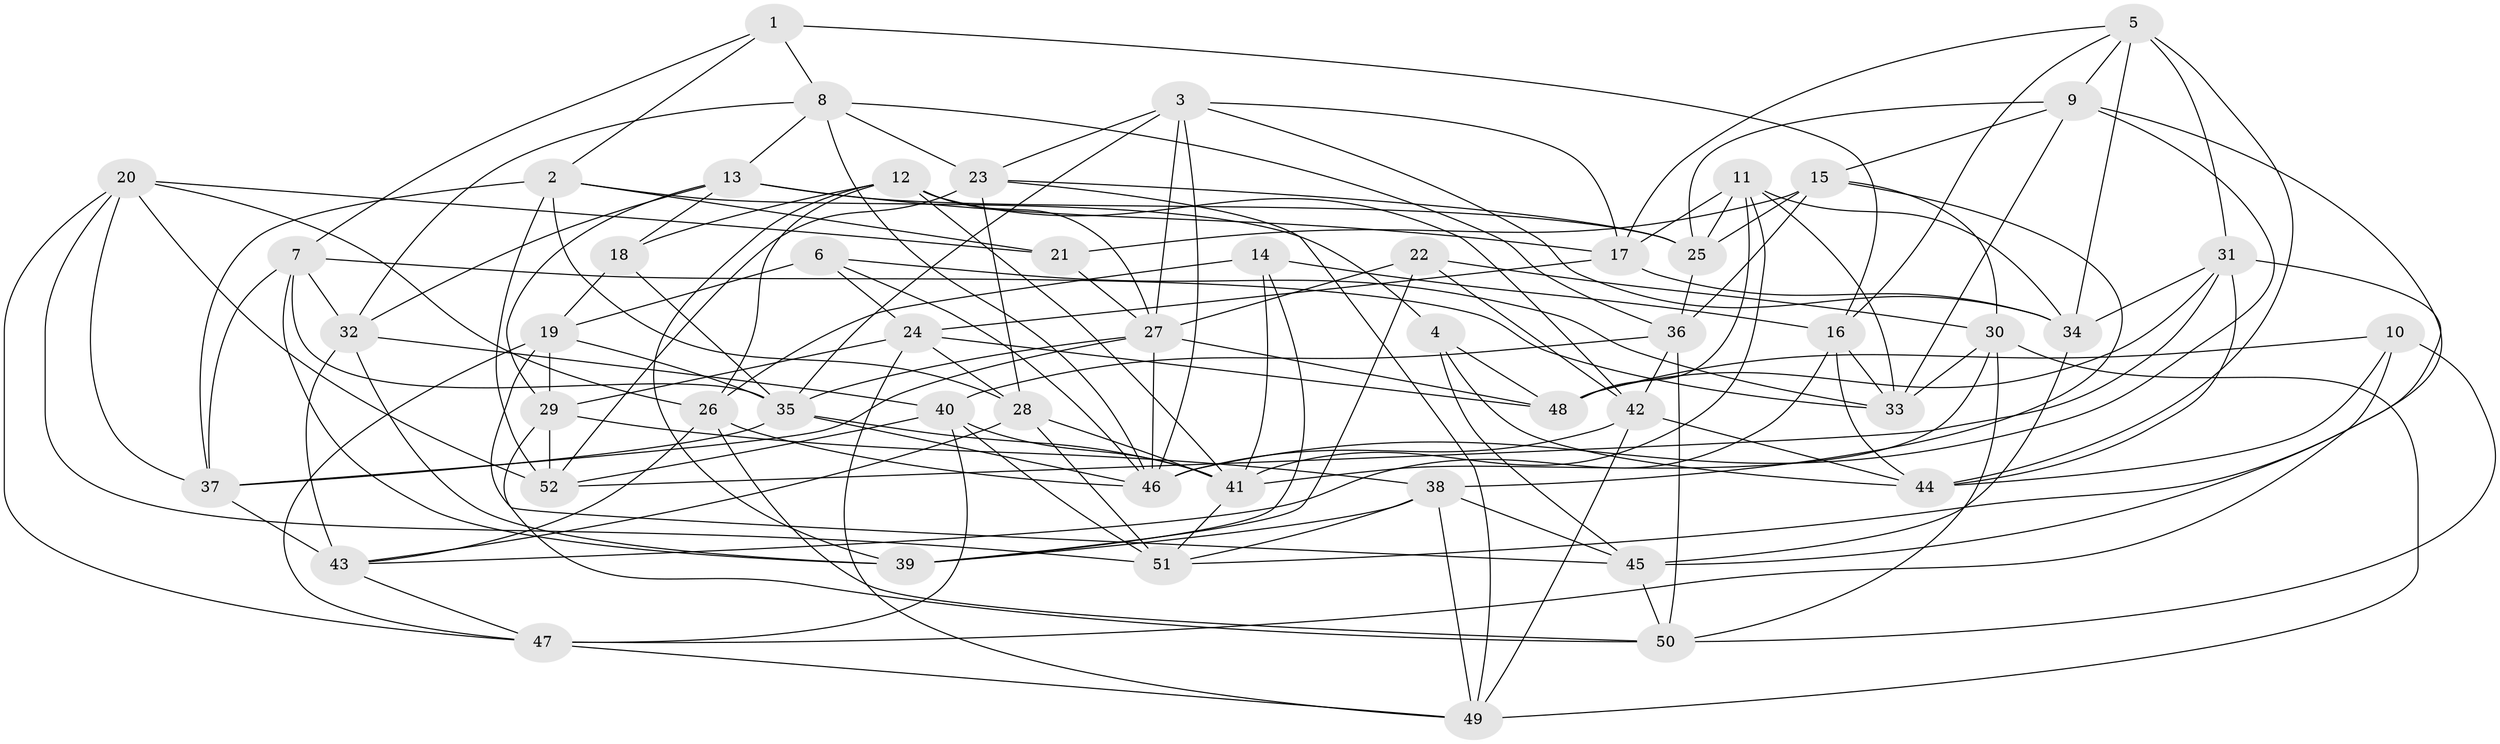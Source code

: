 // original degree distribution, {4: 1.0}
// Generated by graph-tools (version 1.1) at 2025/50/03/09/25 03:50:55]
// undirected, 52 vertices, 152 edges
graph export_dot {
graph [start="1"]
  node [color=gray90,style=filled];
  1;
  2;
  3;
  4;
  5;
  6;
  7;
  8;
  9;
  10;
  11;
  12;
  13;
  14;
  15;
  16;
  17;
  18;
  19;
  20;
  21;
  22;
  23;
  24;
  25;
  26;
  27;
  28;
  29;
  30;
  31;
  32;
  33;
  34;
  35;
  36;
  37;
  38;
  39;
  40;
  41;
  42;
  43;
  44;
  45;
  46;
  47;
  48;
  49;
  50;
  51;
  52;
  1 -- 2 [weight=1.0];
  1 -- 7 [weight=1.0];
  1 -- 8 [weight=1.0];
  1 -- 16 [weight=1.0];
  2 -- 4 [weight=1.0];
  2 -- 21 [weight=1.0];
  2 -- 28 [weight=1.0];
  2 -- 37 [weight=1.0];
  2 -- 52 [weight=1.0];
  3 -- 17 [weight=1.0];
  3 -- 23 [weight=1.0];
  3 -- 27 [weight=1.0];
  3 -- 34 [weight=1.0];
  3 -- 35 [weight=1.0];
  3 -- 46 [weight=1.0];
  4 -- 44 [weight=1.0];
  4 -- 45 [weight=1.0];
  4 -- 48 [weight=1.0];
  5 -- 9 [weight=1.0];
  5 -- 16 [weight=1.0];
  5 -- 17 [weight=1.0];
  5 -- 31 [weight=1.0];
  5 -- 34 [weight=1.0];
  5 -- 44 [weight=1.0];
  6 -- 19 [weight=1.0];
  6 -- 24 [weight=1.0];
  6 -- 33 [weight=1.0];
  6 -- 46 [weight=1.0];
  7 -- 32 [weight=1.0];
  7 -- 33 [weight=1.0];
  7 -- 35 [weight=1.0];
  7 -- 37 [weight=1.0];
  7 -- 39 [weight=1.0];
  8 -- 13 [weight=1.0];
  8 -- 23 [weight=1.0];
  8 -- 32 [weight=1.0];
  8 -- 36 [weight=1.0];
  8 -- 46 [weight=1.0];
  9 -- 15 [weight=1.0];
  9 -- 25 [weight=1.0];
  9 -- 33 [weight=1.0];
  9 -- 46 [weight=1.0];
  9 -- 51 [weight=1.0];
  10 -- 44 [weight=1.0];
  10 -- 47 [weight=1.0];
  10 -- 48 [weight=1.0];
  10 -- 50 [weight=1.0];
  11 -- 17 [weight=1.0];
  11 -- 25 [weight=1.0];
  11 -- 33 [weight=1.0];
  11 -- 34 [weight=1.0];
  11 -- 41 [weight=1.0];
  11 -- 48 [weight=1.0];
  12 -- 18 [weight=1.0];
  12 -- 26 [weight=1.0];
  12 -- 27 [weight=1.0];
  12 -- 39 [weight=1.0];
  12 -- 41 [weight=1.0];
  12 -- 42 [weight=1.0];
  13 -- 17 [weight=1.0];
  13 -- 18 [weight=1.0];
  13 -- 25 [weight=1.0];
  13 -- 29 [weight=1.0];
  13 -- 32 [weight=1.0];
  14 -- 16 [weight=1.0];
  14 -- 26 [weight=1.0];
  14 -- 39 [weight=1.0];
  14 -- 41 [weight=1.0];
  15 -- 21 [weight=1.0];
  15 -- 25 [weight=1.0];
  15 -- 30 [weight=1.0];
  15 -- 36 [weight=1.0];
  15 -- 38 [weight=1.0];
  16 -- 33 [weight=1.0];
  16 -- 43 [weight=1.0];
  16 -- 44 [weight=1.0];
  17 -- 24 [weight=1.0];
  17 -- 34 [weight=1.0];
  18 -- 19 [weight=1.0];
  18 -- 35 [weight=1.0];
  19 -- 29 [weight=1.0];
  19 -- 35 [weight=1.0];
  19 -- 45 [weight=1.0];
  19 -- 47 [weight=1.0];
  20 -- 21 [weight=1.0];
  20 -- 26 [weight=1.0];
  20 -- 37 [weight=1.0];
  20 -- 47 [weight=1.0];
  20 -- 51 [weight=1.0];
  20 -- 52 [weight=1.0];
  21 -- 27 [weight=1.0];
  22 -- 27 [weight=1.0];
  22 -- 30 [weight=1.0];
  22 -- 39 [weight=1.0];
  22 -- 42 [weight=1.0];
  23 -- 25 [weight=1.0];
  23 -- 28 [weight=1.0];
  23 -- 49 [weight=1.0];
  23 -- 52 [weight=1.0];
  24 -- 28 [weight=1.0];
  24 -- 29 [weight=1.0];
  24 -- 48 [weight=1.0];
  24 -- 49 [weight=1.0];
  25 -- 36 [weight=1.0];
  26 -- 43 [weight=1.0];
  26 -- 46 [weight=1.0];
  26 -- 50 [weight=1.0];
  27 -- 35 [weight=1.0];
  27 -- 37 [weight=1.0];
  27 -- 46 [weight=1.0];
  27 -- 48 [weight=1.0];
  28 -- 41 [weight=1.0];
  28 -- 43 [weight=1.0];
  28 -- 51 [weight=1.0];
  29 -- 38 [weight=1.0];
  29 -- 50 [weight=1.0];
  29 -- 52 [weight=1.0];
  30 -- 33 [weight=1.0];
  30 -- 41 [weight=1.0];
  30 -- 49 [weight=1.0];
  30 -- 50 [weight=1.0];
  31 -- 34 [weight=1.0];
  31 -- 44 [weight=1.0];
  31 -- 45 [weight=1.0];
  31 -- 48 [weight=1.0];
  31 -- 52 [weight=1.0];
  32 -- 39 [weight=1.0];
  32 -- 40 [weight=1.0];
  32 -- 43 [weight=1.0];
  34 -- 45 [weight=1.0];
  35 -- 37 [weight=1.0];
  35 -- 41 [weight=1.0];
  35 -- 46 [weight=1.0];
  36 -- 40 [weight=1.0];
  36 -- 42 [weight=1.0];
  36 -- 50 [weight=1.0];
  37 -- 43 [weight=1.0];
  38 -- 39 [weight=1.0];
  38 -- 45 [weight=1.0];
  38 -- 49 [weight=1.0];
  38 -- 51 [weight=1.0];
  40 -- 41 [weight=1.0];
  40 -- 47 [weight=1.0];
  40 -- 51 [weight=1.0];
  40 -- 52 [weight=1.0];
  41 -- 51 [weight=1.0];
  42 -- 44 [weight=1.0];
  42 -- 46 [weight=1.0];
  42 -- 49 [weight=1.0];
  43 -- 47 [weight=1.0];
  45 -- 50 [weight=1.0];
  47 -- 49 [weight=1.0];
}
